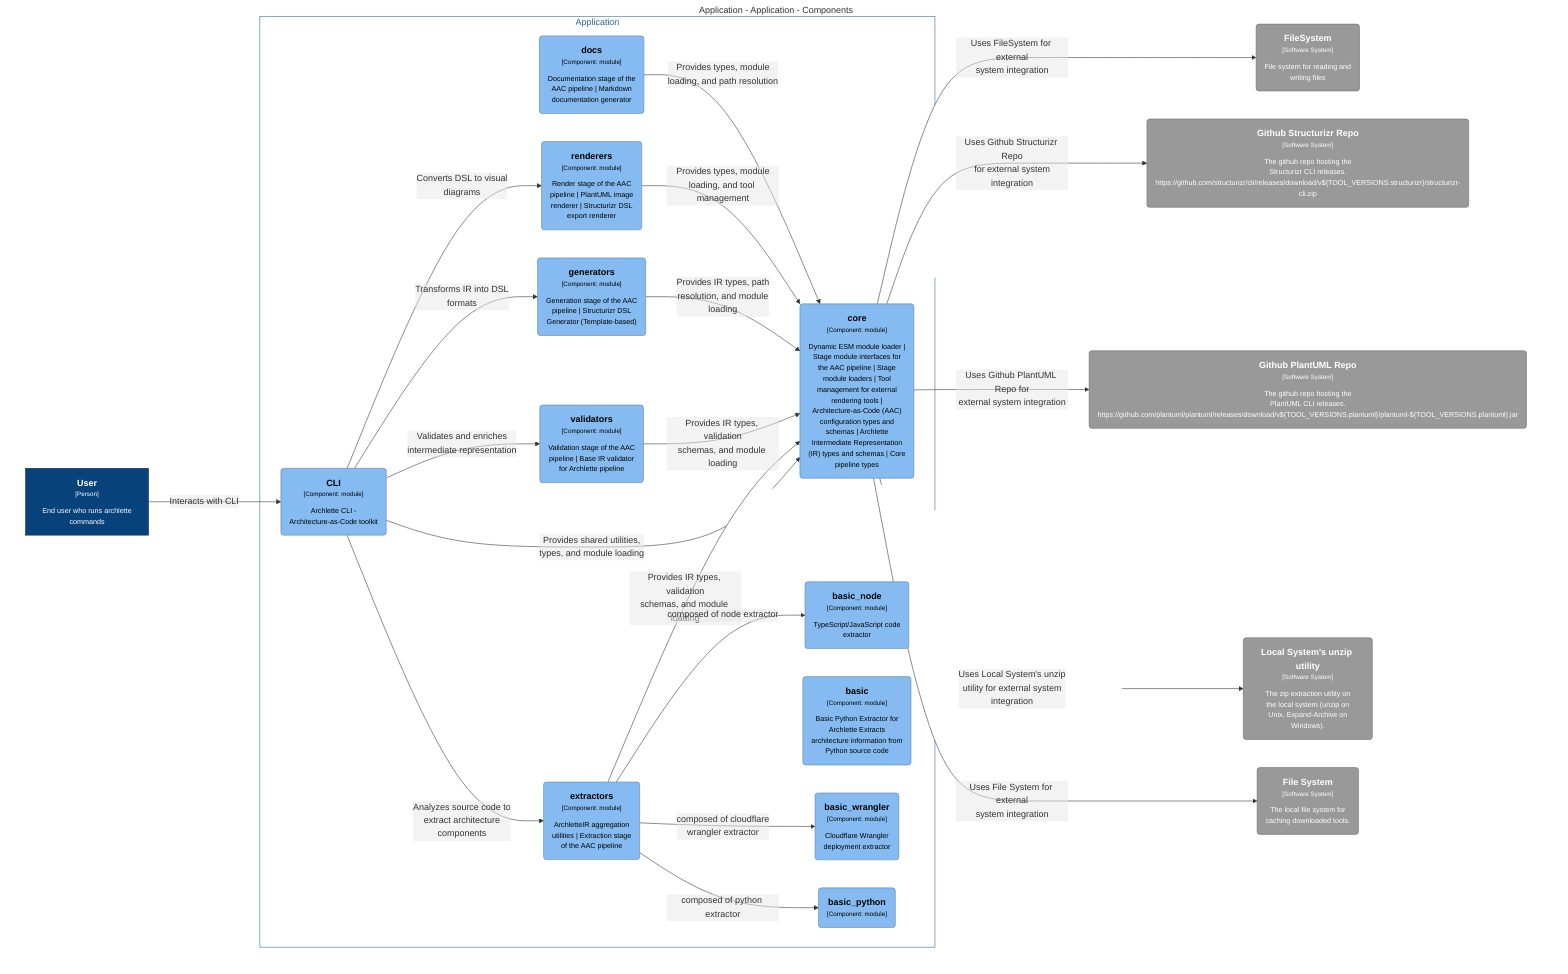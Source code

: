 graph TB
  linkStyle default fill:#ffffff

  subgraph diagram ["Application - Application - Components"]
    style diagram fill:#ffffff,stroke:#ffffff

    1["<div style='font-weight: bold'>User</div><div style='font-size: 70%; margin-top: 0px'>[Person]</div><div style='font-size: 80%; margin-top:10px'>End user who runs archlette<br />commands</div>"]
    style 1 fill:#08427b,stroke:#052e56,color:#ffffff
    2("<div style='font-weight: bold'>FileSystem</div><div style='font-size: 70%; margin-top: 0px'>[Software System]</div><div style='font-size: 80%; margin-top:10px'>File system for reading and<br />writing files</div>")
    style 2 fill:#999999,stroke:#6b6b6b,color:#ffffff
    3("<div style='font-weight: bold'>Github Structurizr Repo</div><div style='font-size: 70%; margin-top: 0px'>[Software System]</div><div style='font-size: 80%; margin-top:10px'>The github repo hosting the<br />Structurizr CLI releases.<br />https://github.com/structurizr/cli/releases/download/v${TOOL_VERSIONS.structurizr}/structurizr-cli.zip</div>")
    style 3 fill:#999999,stroke:#6b6b6b,color:#ffffff
    4("<div style='font-weight: bold'>Github PlantUML Repo</div><div style='font-size: 70%; margin-top: 0px'>[Software System]</div><div style='font-size: 80%; margin-top:10px'>The github repo hosting the<br />PlantUML CLI releases.<br />https://github.com/plantuml/plantuml/releases/download/v${TOOL_VERSIONS.plantuml}/plantuml-${TOOL_VERSIONS.plantuml}.jar</div>")
    style 4 fill:#999999,stroke:#6b6b6b,color:#ffffff
    5("<div style='font-weight: bold'>Local System's unzip utility</div><div style='font-size: 70%; margin-top: 0px'>[Software System]</div><div style='font-size: 80%; margin-top:10px'>The zip extraction utility on<br />the local system (unzip on<br />Unix, Expand-Archive on<br />Windows).</div>")
    style 5 fill:#999999,stroke:#6b6b6b,color:#ffffff
    6("<div style='font-weight: bold'>File System</div><div style='font-size: 70%; margin-top: 0px'>[Software System]</div><div style='font-size: 80%; margin-top:10px'>The local file system for<br />caching downloaded tools.</div>")
    style 6 fill:#999999,stroke:#6b6b6b,color:#ffffff

    subgraph 8 ["Application"]
      style 8 fill:#ffffff,stroke:#2e6295,color:#2e6295

      10("<div style='font-weight: bold'>extractors</div><div style='font-size: 70%; margin-top: 0px'>[Component: module]</div><div style='font-size: 80%; margin-top:10px'>ArchletteIR aggregation<br />utilities | Extraction stage<br />of the AAC pipeline</div>")
      style 10 fill:#85bbf0,stroke:#5d82a8,color:#000000
      11("<div style='font-weight: bold'>validators</div><div style='font-size: 70%; margin-top: 0px'>[Component: module]</div><div style='font-size: 80%; margin-top:10px'>Validation stage of the AAC<br />pipeline | Base IR validator<br />for Archlette pipeline</div>")
      style 11 fill:#85bbf0,stroke:#5d82a8,color:#000000
      12("<div style='font-weight: bold'>generators</div><div style='font-size: 70%; margin-top: 0px'>[Component: module]</div><div style='font-size: 80%; margin-top:10px'>Generation stage of the AAC<br />pipeline | Structurizr DSL<br />Generator (Template-based)</div>")
      style 12 fill:#85bbf0,stroke:#5d82a8,color:#000000
      13("<div style='font-weight: bold'>renderers</div><div style='font-size: 70%; margin-top: 0px'>[Component: module]</div><div style='font-size: 80%; margin-top:10px'>Render stage of the AAC<br />pipeline | PlantUML image<br />renderer | Structurizr DSL<br />export renderer</div>")
      style 13 fill:#85bbf0,stroke:#5d82a8,color:#000000
      14("<div style='font-weight: bold'>docs</div><div style='font-size: 70%; margin-top: 0px'>[Component: module]</div><div style='font-size: 80%; margin-top:10px'>Documentation stage of the<br />AAC pipeline | Markdown<br />documentation generator</div>")
      style 14 fill:#85bbf0,stroke:#5d82a8,color:#000000
      15("<div style='font-weight: bold'>core</div><div style='font-size: 70%; margin-top: 0px'>[Component: module]</div><div style='font-size: 80%; margin-top:10px'>Dynamic ESM module loader |<br />Stage module interfaces for<br />the AAC pipeline | Stage<br />module loaders | Tool<br />management for external<br />rendering tools |<br />Architecture-as-Code (AAC)<br />configuration types and<br />schemas | Archlette<br />Intermediate Representation<br />(IR) types and schemas | Core<br />pipeline types</div>")
      style 15 fill:#85bbf0,stroke:#5d82a8,color:#000000
      16("<div style='font-weight: bold'>basic_node</div><div style='font-size: 70%; margin-top: 0px'>[Component: module]</div><div style='font-size: 80%; margin-top:10px'>TypeScript/JavaScript code<br />extractor</div>")
      style 16 fill:#85bbf0,stroke:#5d82a8,color:#000000
      17("<div style='font-weight: bold'>basic</div><div style='font-size: 70%; margin-top: 0px'>[Component: module]</div><div style='font-size: 80%; margin-top:10px'>Basic Python Extractor for<br />Archlette Extracts<br />architecture information from<br />Python source code</div>")
      style 17 fill:#85bbf0,stroke:#5d82a8,color:#000000
      18("<div style='font-weight: bold'>basic_wrangler</div><div style='font-size: 70%; margin-top: 0px'>[Component: module]</div><div style='font-size: 80%; margin-top:10px'>Cloudflare Wrangler<br />deployment extractor</div>")
      style 18 fill:#85bbf0,stroke:#5d82a8,color:#000000
      19("<div style='font-weight: bold'>basic_python</div><div style='font-size: 70%; margin-top: 0px'>[Component: module]</div>")
      style 19 fill:#85bbf0,stroke:#5d82a8,color:#000000
      9("<div style='font-weight: bold'>CLI</div><div style='font-size: 70%; margin-top: 0px'>[Component: module]</div><div style='font-size: 80%; margin-top:10px'>Archlette CLI -<br />Architecture-as-Code toolkit</div>")
      style 9 fill:#85bbf0,stroke:#5d82a8,color:#000000
    end

    9-- "<div>Analyzes source code to<br />extract architecture<br />components</div><div style='font-size: 70%'></div>" -->10
    9-- "<div>Validates and enriches<br />intermediate representation</div><div style='font-size: 70%'></div>" -->11
    9-- "<div>Transforms IR into DSL<br />formats</div><div style='font-size: 70%'></div>" -->12
    9-- "<div>Converts DSL to visual<br />diagrams</div><div style='font-size: 70%'></div>" -->13
    9-- "<div>Provides shared utilities,<br />types, and module loading</div><div style='font-size: 70%'></div>" -->15
    10-- "<div>Provides IR types, validation<br />schemas, and module loading</div><div style='font-size: 70%'></div>" -->15
    10-- "<div>composed of node extractor</div><div style='font-size: 70%'></div>" -->16
    10-- "<div>composed of python extractor</div><div style='font-size: 70%'></div>" -->19
    10-- "<div>composed of cloudflare<br />wrangler extractor</div><div style='font-size: 70%'></div>" -->18
    11-- "<div>Provides IR types, validation<br />schemas, and module loading</div><div style='font-size: 70%'></div>" -->15
    12-- "<div>Provides IR types, path<br />resolution, and module<br />loading</div><div style='font-size: 70%'></div>" -->15
    13-- "<div>Provides types, module<br />loading, and tool management</div><div style='font-size: 70%'></div>" -->15
    14-- "<div>Provides types, module<br />loading, and path resolution</div><div style='font-size: 70%'></div>" -->15
    1-- "<div>Interacts with CLI</div><div style='font-size: 70%'></div>" -->9
    15-- "<div>Uses FileSystem for external<br />system integration</div><div style='font-size: 70%'></div>" -->2
    15-- "<div>Uses Github Structurizr Repo<br />for external system<br />integration</div><div style='font-size: 70%'></div>" -->3
    15-- "<div>Uses Github PlantUML Repo for<br />external system integration</div><div style='font-size: 70%'></div>" -->4
    15-- "<div>Uses Local System's unzip<br />utility for external system<br />integration</div><div style='font-size: 70%'></div>" -->5
    15-- "<div>Uses File System for external<br />system integration</div><div style='font-size: 70%'></div>" -->6
  end